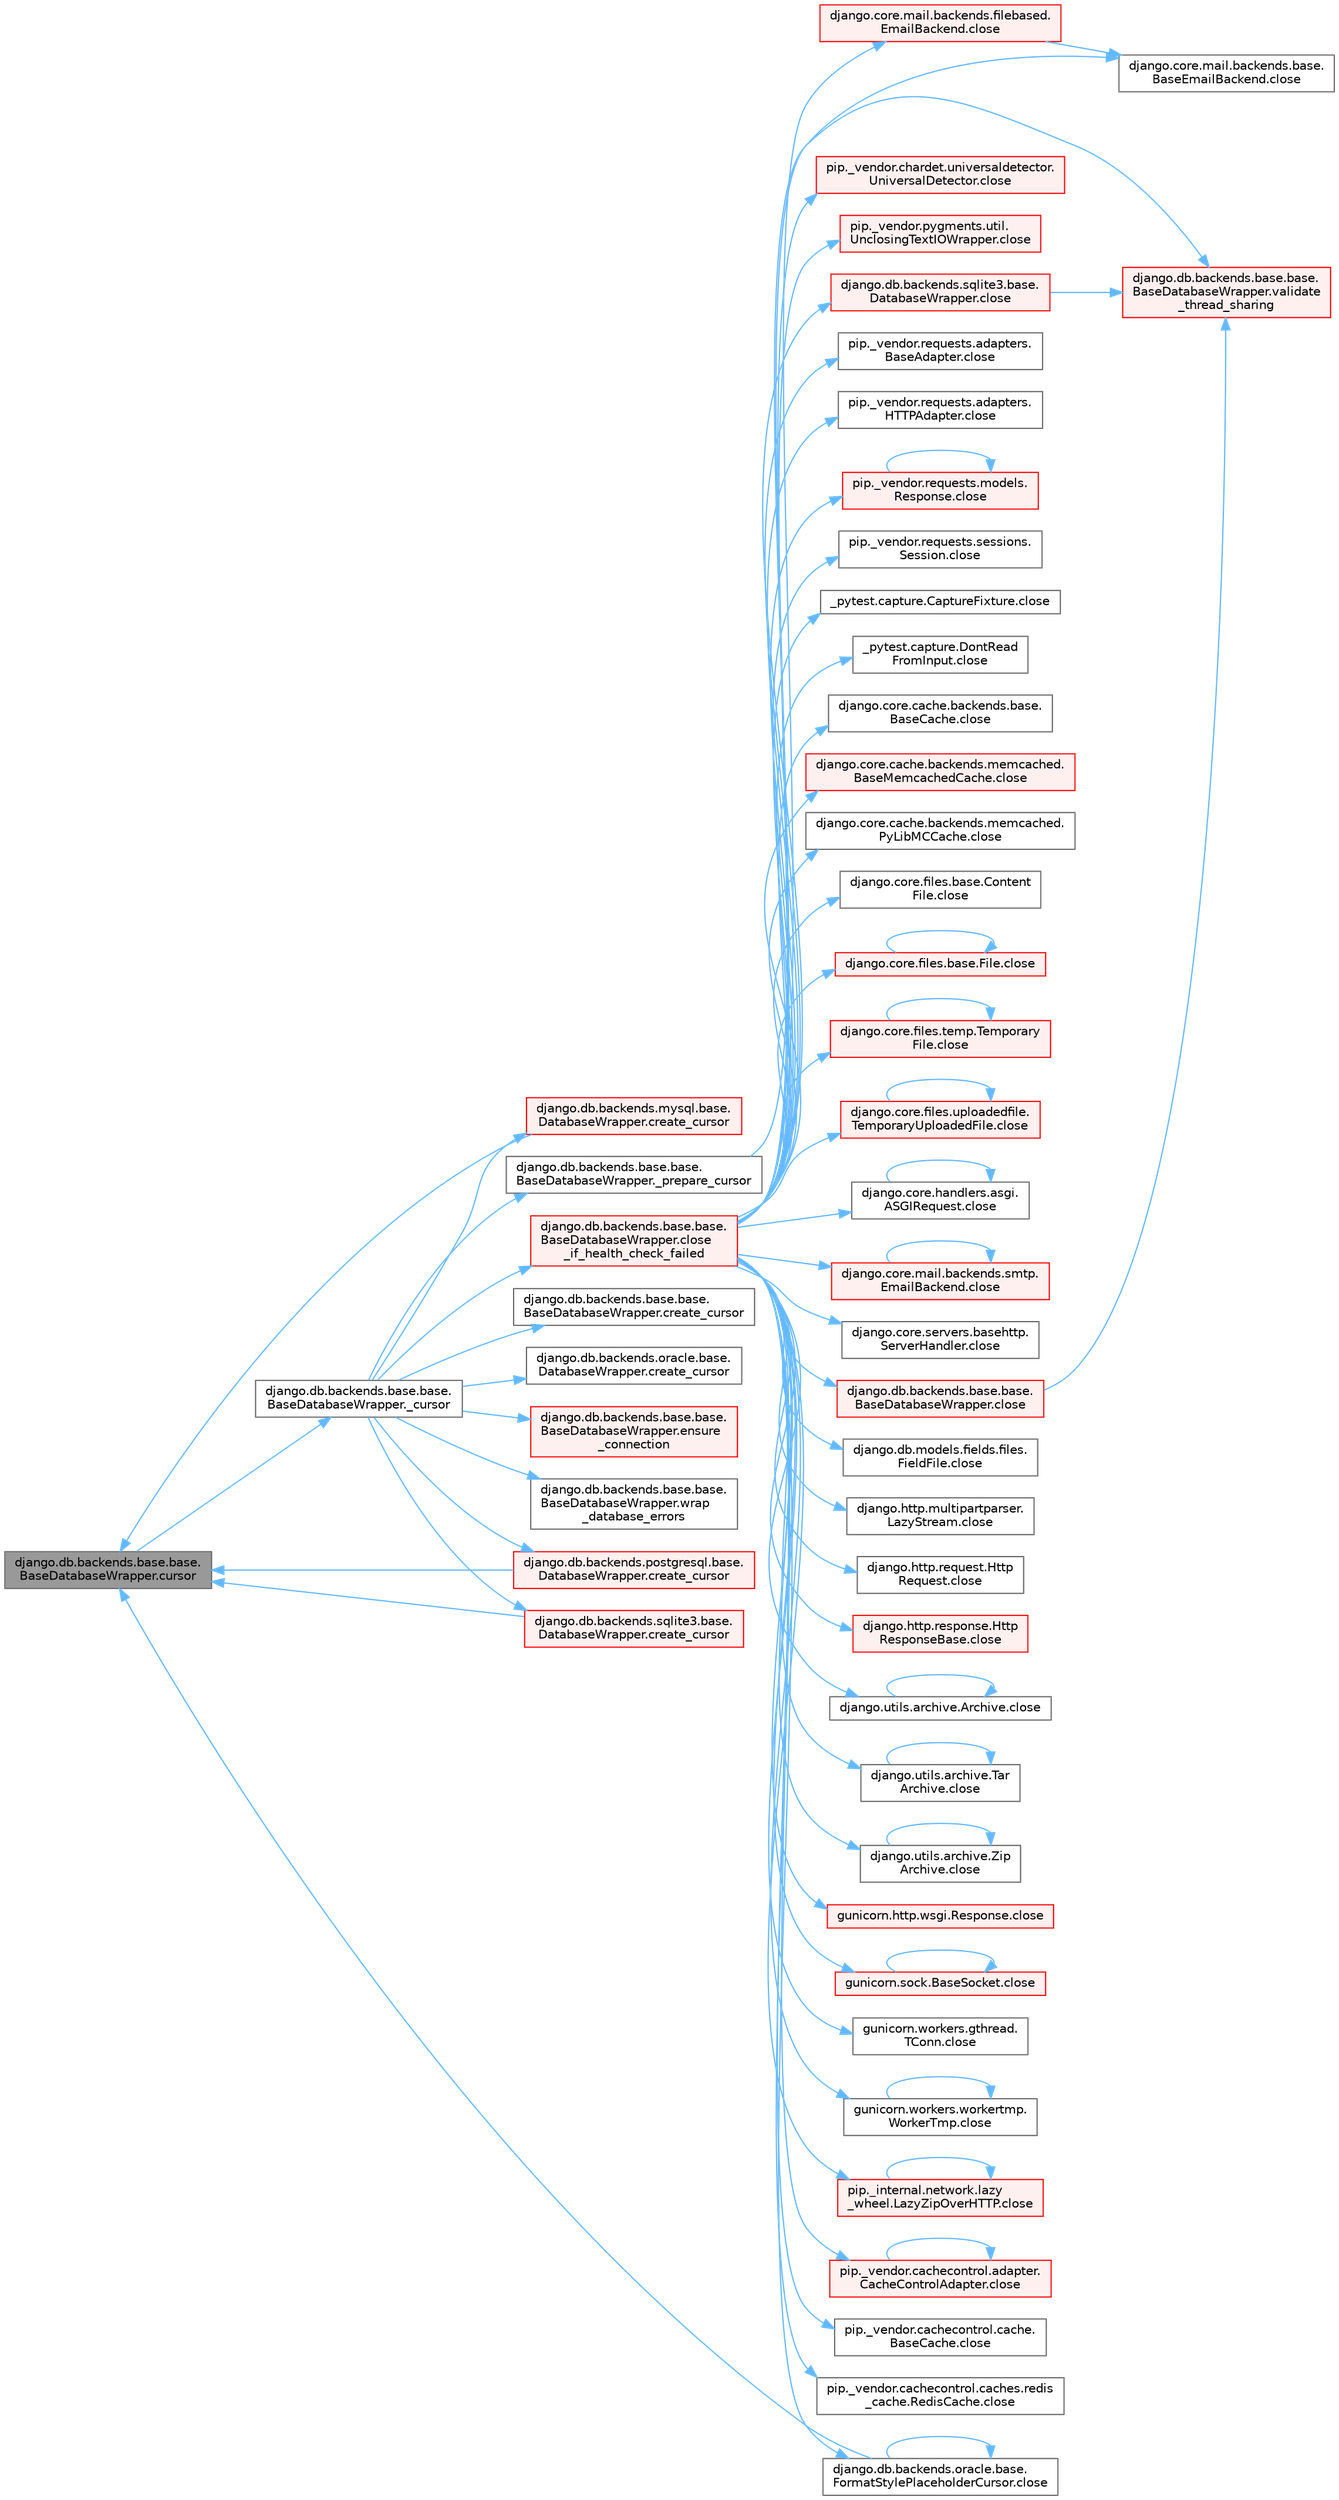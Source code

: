 digraph "django.db.backends.base.base.BaseDatabaseWrapper.cursor"
{
 // LATEX_PDF_SIZE
  bgcolor="transparent";
  edge [fontname=Helvetica,fontsize=10,labelfontname=Helvetica,labelfontsize=10];
  node [fontname=Helvetica,fontsize=10,shape=box,height=0.2,width=0.4];
  rankdir="LR";
  Node1 [id="Node000001",label="django.db.backends.base.base.\lBaseDatabaseWrapper.cursor",height=0.2,width=0.4,color="gray40", fillcolor="grey60", style="filled", fontcolor="black",tooltip=" "];
  Node1 -> Node2 [id="edge1_Node000001_Node000002",color="steelblue1",style="solid",tooltip=" "];
  Node2 [id="Node000002",label="django.db.backends.base.base.\lBaseDatabaseWrapper._cursor",height=0.2,width=0.4,color="grey40", fillcolor="white", style="filled",URL="$classdjango_1_1db_1_1backends_1_1base_1_1base_1_1_base_database_wrapper.html#a4ab6e7f33d17ad7228f40516ace60c5f",tooltip=" "];
  Node2 -> Node3 [id="edge2_Node000002_Node000003",color="steelblue1",style="solid",tooltip=" "];
  Node3 [id="Node000003",label="django.db.backends.base.base.\lBaseDatabaseWrapper._prepare_cursor",height=0.2,width=0.4,color="grey40", fillcolor="white", style="filled",URL="$classdjango_1_1db_1_1backends_1_1base_1_1base_1_1_base_database_wrapper.html#af8f50dc5cd42b79109d8a262398e6c1c",tooltip=" "];
  Node3 -> Node4 [id="edge3_Node000003_Node000004",color="steelblue1",style="solid",tooltip=" "];
  Node4 [id="Node000004",label="django.db.backends.base.base.\lBaseDatabaseWrapper.validate\l_thread_sharing",height=0.2,width=0.4,color="red", fillcolor="#FFF0F0", style="filled",URL="$classdjango_1_1db_1_1backends_1_1base_1_1base_1_1_base_database_wrapper.html#adea4e3380c08118490c13a61f2d3f89a",tooltip=" "];
  Node2 -> Node25 [id="edge4_Node000002_Node000025",color="steelblue1",style="solid",tooltip=" "];
  Node25 [id="Node000025",label="django.db.backends.base.base.\lBaseDatabaseWrapper.close\l_if_health_check_failed",height=0.2,width=0.4,color="red", fillcolor="#FFF0F0", style="filled",URL="$classdjango_1_1db_1_1backends_1_1base_1_1base_1_1_base_database_wrapper.html#a3f4d11734d2da94781f00468b6bd3981",tooltip=" "];
  Node25 -> Node26 [id="edge5_Node000025_Node000026",color="steelblue1",style="solid",tooltip=" "];
  Node26 [id="Node000026",label="_pytest.capture.CaptureFixture.close",height=0.2,width=0.4,color="grey40", fillcolor="white", style="filled",URL="$class__pytest_1_1capture_1_1_capture_fixture.html#ac018b3a02c2aff2047974ced57907cd0",tooltip=" "];
  Node25 -> Node27 [id="edge6_Node000025_Node000027",color="steelblue1",style="solid",tooltip=" "];
  Node27 [id="Node000027",label="_pytest.capture.DontRead\lFromInput.close",height=0.2,width=0.4,color="grey40", fillcolor="white", style="filled",URL="$class__pytest_1_1capture_1_1_dont_read_from_input.html#accf28daf7db40f53462752cc02bbdd32",tooltip=" "];
  Node25 -> Node28 [id="edge7_Node000025_Node000028",color="steelblue1",style="solid",tooltip=" "];
  Node28 [id="Node000028",label="django.core.cache.backends.base.\lBaseCache.close",height=0.2,width=0.4,color="grey40", fillcolor="white", style="filled",URL="$classdjango_1_1core_1_1cache_1_1backends_1_1base_1_1_base_cache.html#ae5d10e57a1ab2b99171e943370da8cf3",tooltip=" "];
  Node25 -> Node29 [id="edge8_Node000025_Node000029",color="steelblue1",style="solid",tooltip=" "];
  Node29 [id="Node000029",label="django.core.cache.backends.memcached.\lBaseMemcachedCache.close",height=0.2,width=0.4,color="red", fillcolor="#FFF0F0", style="filled",URL="$classdjango_1_1core_1_1cache_1_1backends_1_1memcached_1_1_base_memcached_cache.html#ab36ac92f106d8dacc64d539b447a5e37",tooltip=" "];
  Node25 -> Node32 [id="edge9_Node000025_Node000032",color="steelblue1",style="solid",tooltip=" "];
  Node32 [id="Node000032",label="django.core.cache.backends.memcached.\lPyLibMCCache.close",height=0.2,width=0.4,color="grey40", fillcolor="white", style="filled",URL="$classdjango_1_1core_1_1cache_1_1backends_1_1memcached_1_1_py_lib_m_c_cache.html#a76cb2e86bb346b70433dfe177597da58",tooltip=" "];
  Node25 -> Node33 [id="edge10_Node000025_Node000033",color="steelblue1",style="solid",tooltip=" "];
  Node33 [id="Node000033",label="django.core.files.base.Content\lFile.close",height=0.2,width=0.4,color="grey40", fillcolor="white", style="filled",URL="$classdjango_1_1core_1_1files_1_1base_1_1_content_file.html#a09ae22d8cfcf28936b97a8eba0fd85cb",tooltip=" "];
  Node25 -> Node34 [id="edge11_Node000025_Node000034",color="steelblue1",style="solid",tooltip=" "];
  Node34 [id="Node000034",label="django.core.files.base.File.close",height=0.2,width=0.4,color="red", fillcolor="#FFF0F0", style="filled",URL="$classdjango_1_1core_1_1files_1_1base_1_1_file.html#a0ff3dc914f2c207114a150eaac429bdc",tooltip=" "];
  Node34 -> Node34 [id="edge12_Node000034_Node000034",color="steelblue1",style="solid",tooltip=" "];
  Node25 -> Node42 [id="edge13_Node000025_Node000042",color="steelblue1",style="solid",tooltip=" "];
  Node42 [id="Node000042",label="django.core.files.temp.Temporary\lFile.close",height=0.2,width=0.4,color="red", fillcolor="#FFF0F0", style="filled",URL="$classdjango_1_1core_1_1files_1_1temp_1_1_temporary_file.html#a3137c46b13cae4e5e6fe6489e42677d5",tooltip=" "];
  Node42 -> Node42 [id="edge14_Node000042_Node000042",color="steelblue1",style="solid",tooltip=" "];
  Node25 -> Node1048 [id="edge15_Node000025_Node001048",color="steelblue1",style="solid",tooltip=" "];
  Node1048 [id="Node001048",label="django.core.files.uploadedfile.\lTemporaryUploadedFile.close",height=0.2,width=0.4,color="red", fillcolor="#FFF0F0", style="filled",URL="$classdjango_1_1core_1_1files_1_1uploadedfile_1_1_temporary_uploaded_file.html#a01ddb9d43a99baf6157c1d60b37198cd",tooltip=" "];
  Node1048 -> Node1048 [id="edge16_Node001048_Node001048",color="steelblue1",style="solid",tooltip=" "];
  Node25 -> Node1049 [id="edge17_Node000025_Node001049",color="steelblue1",style="solid",tooltip=" "];
  Node1049 [id="Node001049",label="django.core.handlers.asgi.\lASGIRequest.close",height=0.2,width=0.4,color="grey40", fillcolor="white", style="filled",URL="$classdjango_1_1core_1_1handlers_1_1asgi_1_1_a_s_g_i_request.html#a2f3a1c1c50b4cf63ef552b4f96cc4f7f",tooltip=" "];
  Node1049 -> Node1049 [id="edge18_Node001049_Node001049",color="steelblue1",style="solid",tooltip=" "];
  Node25 -> Node1050 [id="edge19_Node000025_Node001050",color="steelblue1",style="solid",tooltip=" "];
  Node1050 [id="Node001050",label="django.core.mail.backends.base.\lBaseEmailBackend.close",height=0.2,width=0.4,color="grey40", fillcolor="white", style="filled",URL="$classdjango_1_1core_1_1mail_1_1backends_1_1base_1_1_base_email_backend.html#a358a8107d966c2d82d9eb9d18565784e",tooltip=" "];
  Node25 -> Node1051 [id="edge20_Node000025_Node001051",color="steelblue1",style="solid",tooltip=" "];
  Node1051 [id="Node001051",label="django.core.mail.backends.filebased.\lEmailBackend.close",height=0.2,width=0.4,color="red", fillcolor="#FFF0F0", style="filled",URL="$classdjango_1_1core_1_1mail_1_1backends_1_1filebased_1_1_email_backend.html#af90ba8a487930e530a20ceb03669a672",tooltip=" "];
  Node1051 -> Node1050 [id="edge21_Node001051_Node001050",color="steelblue1",style="solid",tooltip=" "];
  Node25 -> Node1052 [id="edge22_Node000025_Node001052",color="steelblue1",style="solid",tooltip=" "];
  Node1052 [id="Node001052",label="django.core.mail.backends.smtp.\lEmailBackend.close",height=0.2,width=0.4,color="red", fillcolor="#FFF0F0", style="filled",URL="$classdjango_1_1core_1_1mail_1_1backends_1_1smtp_1_1_email_backend.html#a6ac7253539c4f1102986c6df417fb050",tooltip=" "];
  Node1052 -> Node1052 [id="edge23_Node001052_Node001052",color="steelblue1",style="solid",tooltip=" "];
  Node25 -> Node1053 [id="edge24_Node000025_Node001053",color="steelblue1",style="solid",tooltip=" "];
  Node1053 [id="Node001053",label="django.core.servers.basehttp.\lServerHandler.close",height=0.2,width=0.4,color="grey40", fillcolor="white", style="filled",URL="$classdjango_1_1core_1_1servers_1_1basehttp_1_1_server_handler.html#a67022bc1dc85a75307901027d41a6a61",tooltip=" "];
  Node25 -> Node1054 [id="edge25_Node000025_Node001054",color="steelblue1",style="solid",tooltip=" "];
  Node1054 [id="Node001054",label="django.db.backends.base.base.\lBaseDatabaseWrapper.close",height=0.2,width=0.4,color="red", fillcolor="#FFF0F0", style="filled",URL="$classdjango_1_1db_1_1backends_1_1base_1_1base_1_1_base_database_wrapper.html#a01214a9b91408274fbc34cb062baf2bc",tooltip=" "];
  Node1054 -> Node4 [id="edge26_Node001054_Node000004",color="steelblue1",style="solid",tooltip=" "];
  Node25 -> Node1059 [id="edge27_Node000025_Node001059",color="steelblue1",style="solid",tooltip=" "];
  Node1059 [id="Node001059",label="django.db.backends.oracle.base.\lFormatStylePlaceholderCursor.close",height=0.2,width=0.4,color="grey40", fillcolor="white", style="filled",URL="$classdjango_1_1db_1_1backends_1_1oracle_1_1base_1_1_format_style_placeholder_cursor.html#aebbf24b6a824d4e0fb370ce417d41f93",tooltip=" "];
  Node1059 -> Node1059 [id="edge28_Node001059_Node001059",color="steelblue1",style="solid",tooltip=" "];
  Node1059 -> Node1 [id="edge29_Node001059_Node000001",color="steelblue1",style="solid",tooltip=" "];
  Node25 -> Node1060 [id="edge30_Node000025_Node001060",color="steelblue1",style="solid",tooltip=" "];
  Node1060 [id="Node001060",label="django.db.backends.sqlite3.base.\lDatabaseWrapper.close",height=0.2,width=0.4,color="red", fillcolor="#FFF0F0", style="filled",URL="$classdjango_1_1db_1_1backends_1_1sqlite3_1_1base_1_1_database_wrapper.html#accb46eb6dd574171611ec4912f677d3f",tooltip=" "];
  Node1060 -> Node4 [id="edge31_Node001060_Node000004",color="steelblue1",style="solid",tooltip=" "];
  Node25 -> Node1063 [id="edge32_Node000025_Node001063",color="steelblue1",style="solid",tooltip=" "];
  Node1063 [id="Node001063",label="django.db.models.fields.files.\lFieldFile.close",height=0.2,width=0.4,color="grey40", fillcolor="white", style="filled",URL="$classdjango_1_1db_1_1models_1_1fields_1_1files_1_1_field_file.html#a7764f6ac41d2cf2e0e60639dff4d7f03",tooltip=" "];
  Node25 -> Node1064 [id="edge33_Node000025_Node001064",color="steelblue1",style="solid",tooltip=" "];
  Node1064 [id="Node001064",label="django.http.multipartparser.\lLazyStream.close",height=0.2,width=0.4,color="grey40", fillcolor="white", style="filled",URL="$classdjango_1_1http_1_1multipartparser_1_1_lazy_stream.html#a8cc031a8e3e86872b4d5d12ebb448573",tooltip=" "];
  Node25 -> Node1065 [id="edge34_Node000025_Node001065",color="steelblue1",style="solid",tooltip=" "];
  Node1065 [id="Node001065",label="django.http.request.Http\lRequest.close",height=0.2,width=0.4,color="grey40", fillcolor="white", style="filled",URL="$classdjango_1_1http_1_1request_1_1_http_request.html#a13db25295d57830ab61aed1a8339842e",tooltip=" "];
  Node25 -> Node1066 [id="edge35_Node000025_Node001066",color="steelblue1",style="solid",tooltip=" "];
  Node1066 [id="Node001066",label="django.http.response.Http\lResponseBase.close",height=0.2,width=0.4,color="red", fillcolor="#FFF0F0", style="filled",URL="$classdjango_1_1http_1_1response_1_1_http_response_base.html#a2e18a8319fb2b68853f032a3a1e93ffe",tooltip=" "];
  Node25 -> Node1067 [id="edge36_Node000025_Node001067",color="steelblue1",style="solid",tooltip=" "];
  Node1067 [id="Node001067",label="django.utils.archive.Archive.close",height=0.2,width=0.4,color="grey40", fillcolor="white", style="filled",URL="$classdjango_1_1utils_1_1archive_1_1_archive.html#a5fe062c89d687d218982c9c523c74c2a",tooltip=" "];
  Node1067 -> Node1067 [id="edge37_Node001067_Node001067",color="steelblue1",style="solid",tooltip=" "];
  Node25 -> Node1068 [id="edge38_Node000025_Node001068",color="steelblue1",style="solid",tooltip=" "];
  Node1068 [id="Node001068",label="django.utils.archive.Tar\lArchive.close",height=0.2,width=0.4,color="grey40", fillcolor="white", style="filled",URL="$classdjango_1_1utils_1_1archive_1_1_tar_archive.html#a9f92da2fc83a8bf18400412a9cf77836",tooltip=" "];
  Node1068 -> Node1068 [id="edge39_Node001068_Node001068",color="steelblue1",style="solid",tooltip=" "];
  Node25 -> Node1069 [id="edge40_Node000025_Node001069",color="steelblue1",style="solid",tooltip=" "];
  Node1069 [id="Node001069",label="django.utils.archive.Zip\lArchive.close",height=0.2,width=0.4,color="grey40", fillcolor="white", style="filled",URL="$classdjango_1_1utils_1_1archive_1_1_zip_archive.html#a72926f0c232970ff5bf94a7082dd5ac9",tooltip=" "];
  Node1069 -> Node1069 [id="edge41_Node001069_Node001069",color="steelblue1",style="solid",tooltip=" "];
  Node25 -> Node1070 [id="edge42_Node000025_Node001070",color="steelblue1",style="solid",tooltip=" "];
  Node1070 [id="Node001070",label="gunicorn.http.wsgi.Response.close",height=0.2,width=0.4,color="red", fillcolor="#FFF0F0", style="filled",URL="$classgunicorn_1_1http_1_1wsgi_1_1_response.html#a046ea28916c2a721d57a5852261bef24",tooltip=" "];
  Node25 -> Node1077 [id="edge43_Node000025_Node001077",color="steelblue1",style="solid",tooltip=" "];
  Node1077 [id="Node001077",label="gunicorn.sock.BaseSocket.close",height=0.2,width=0.4,color="red", fillcolor="#FFF0F0", style="filled",URL="$classgunicorn_1_1sock_1_1_base_socket.html#af2002e81bf30cc8c6614f9568af6ef06",tooltip=" "];
  Node1077 -> Node1077 [id="edge44_Node001077_Node001077",color="steelblue1",style="solid",tooltip=" "];
  Node25 -> Node1119 [id="edge45_Node000025_Node001119",color="steelblue1",style="solid",tooltip=" "];
  Node1119 [id="Node001119",label="gunicorn.workers.gthread.\lTConn.close",height=0.2,width=0.4,color="grey40", fillcolor="white", style="filled",URL="$classgunicorn_1_1workers_1_1gthread_1_1_t_conn.html#aa302868e132a81509a48f46789d6afc4",tooltip=" "];
  Node25 -> Node1120 [id="edge46_Node000025_Node001120",color="steelblue1",style="solid",tooltip=" "];
  Node1120 [id="Node001120",label="gunicorn.workers.workertmp.\lWorkerTmp.close",height=0.2,width=0.4,color="grey40", fillcolor="white", style="filled",URL="$classgunicorn_1_1workers_1_1workertmp_1_1_worker_tmp.html#ae6bf726cee2be8f52fa4bbe0f868d3c6",tooltip=" "];
  Node1120 -> Node1120 [id="edge47_Node001120_Node001120",color="steelblue1",style="solid",tooltip=" "];
  Node25 -> Node1121 [id="edge48_Node000025_Node001121",color="steelblue1",style="solid",tooltip=" "];
  Node1121 [id="Node001121",label="pip._internal.network.lazy\l_wheel.LazyZipOverHTTP.close",height=0.2,width=0.4,color="red", fillcolor="#FFF0F0", style="filled",URL="$classpip_1_1__internal_1_1network_1_1lazy__wheel_1_1_lazy_zip_over_h_t_t_p.html#a6aeec11453c683f141b9fe121163a8d0",tooltip=" "];
  Node1121 -> Node1121 [id="edge49_Node001121_Node001121",color="steelblue1",style="solid",tooltip=" "];
  Node25 -> Node1122 [id="edge50_Node000025_Node001122",color="steelblue1",style="solid",tooltip=" "];
  Node1122 [id="Node001122",label="pip._vendor.cachecontrol.adapter.\lCacheControlAdapter.close",height=0.2,width=0.4,color="red", fillcolor="#FFF0F0", style="filled",URL="$classpip_1_1__vendor_1_1cachecontrol_1_1adapter_1_1_cache_control_adapter.html#a085c6ea7434042e9af7286a8875fb646",tooltip=" "];
  Node1122 -> Node1122 [id="edge51_Node001122_Node001122",color="steelblue1",style="solid",tooltip=" "];
  Node25 -> Node1125 [id="edge52_Node000025_Node001125",color="steelblue1",style="solid",tooltip=" "];
  Node1125 [id="Node001125",label="pip._vendor.cachecontrol.cache.\lBaseCache.close",height=0.2,width=0.4,color="grey40", fillcolor="white", style="filled",URL="$classpip_1_1__vendor_1_1cachecontrol_1_1cache_1_1_base_cache.html#aed3b918393d941c531ffda7afa8968c5",tooltip=" "];
  Node25 -> Node1126 [id="edge53_Node000025_Node001126",color="steelblue1",style="solid",tooltip=" "];
  Node1126 [id="Node001126",label="pip._vendor.cachecontrol.caches.redis\l_cache.RedisCache.close",height=0.2,width=0.4,color="grey40", fillcolor="white", style="filled",URL="$classpip_1_1__vendor_1_1cachecontrol_1_1caches_1_1redis__cache_1_1_redis_cache.html#a3703f11cd74de5a2d416b33208df6710",tooltip=" "];
  Node25 -> Node1127 [id="edge54_Node000025_Node001127",color="steelblue1",style="solid",tooltip=" "];
  Node1127 [id="Node001127",label="pip._vendor.chardet.universaldetector.\lUniversalDetector.close",height=0.2,width=0.4,color="red", fillcolor="#FFF0F0", style="filled",URL="$classpip_1_1__vendor_1_1chardet_1_1universaldetector_1_1_universal_detector.html#a2a729e7ae145e4953628aac35a1478d1",tooltip=" "];
  Node25 -> Node1134 [id="edge55_Node000025_Node001134",color="steelblue1",style="solid",tooltip=" "];
  Node1134 [id="Node001134",label="pip._vendor.pygments.util.\lUnclosingTextIOWrapper.close",height=0.2,width=0.4,color="red", fillcolor="#FFF0F0", style="filled",URL="$classpip_1_1__vendor_1_1pygments_1_1util_1_1_unclosing_text_i_o_wrapper.html#a8b7334932e365946b03244a148e50846",tooltip=" "];
  Node25 -> Node3087 [id="edge56_Node000025_Node003087",color="steelblue1",style="solid",tooltip=" "];
  Node3087 [id="Node003087",label="pip._vendor.requests.adapters.\lBaseAdapter.close",height=0.2,width=0.4,color="grey40", fillcolor="white", style="filled",URL="$classpip_1_1__vendor_1_1requests_1_1adapters_1_1_base_adapter.html#ab52f259a4633310e303f4ac6b07eb1e5",tooltip=" "];
  Node25 -> Node3088 [id="edge57_Node000025_Node003088",color="steelblue1",style="solid",tooltip=" "];
  Node3088 [id="Node003088",label="pip._vendor.requests.adapters.\lHTTPAdapter.close",height=0.2,width=0.4,color="grey40", fillcolor="white", style="filled",URL="$classpip_1_1__vendor_1_1requests_1_1adapters_1_1_h_t_t_p_adapter.html#abce959ea97f8378278ff019c78481a11",tooltip=" "];
  Node25 -> Node3089 [id="edge58_Node000025_Node003089",color="steelblue1",style="solid",tooltip=" "];
  Node3089 [id="Node003089",label="pip._vendor.requests.models.\lResponse.close",height=0.2,width=0.4,color="red", fillcolor="#FFF0F0", style="filled",URL="$classpip_1_1__vendor_1_1requests_1_1models_1_1_response.html#ad28d6ce5be5b46752b43673257562918",tooltip=" "];
  Node3089 -> Node3089 [id="edge59_Node003089_Node003089",color="steelblue1",style="solid",tooltip=" "];
  Node25 -> Node3090 [id="edge60_Node000025_Node003090",color="steelblue1",style="solid",tooltip=" "];
  Node3090 [id="Node003090",label="pip._vendor.requests.sessions.\lSession.close",height=0.2,width=0.4,color="grey40", fillcolor="white", style="filled",URL="$classpip_1_1__vendor_1_1requests_1_1sessions_1_1_session.html#a68f6778af4ee2d650c2669eab73f7316",tooltip=" "];
  Node2 -> Node4244 [id="edge61_Node000002_Node004244",color="steelblue1",style="solid",tooltip=" "];
  Node4244 [id="Node004244",label="django.db.backends.base.base.\lBaseDatabaseWrapper.create_cursor",height=0.2,width=0.4,color="grey40", fillcolor="white", style="filled",URL="$classdjango_1_1db_1_1backends_1_1base_1_1base_1_1_base_database_wrapper.html#ad5770c39dbfca2cff60c756f9da65e7e",tooltip=" "];
  Node2 -> Node4245 [id="edge62_Node000002_Node004245",color="steelblue1",style="solid",tooltip=" "];
  Node4245 [id="Node004245",label="django.db.backends.mysql.base.\lDatabaseWrapper.create_cursor",height=0.2,width=0.4,color="red", fillcolor="#FFF0F0", style="filled",URL="$classdjango_1_1db_1_1backends_1_1mysql_1_1base_1_1_database_wrapper.html#a0ff5c552844653c9008b2c1c843cb949",tooltip=" "];
  Node4245 -> Node1 [id="edge63_Node004245_Node000001",color="steelblue1",style="solid",tooltip=" "];
  Node2 -> Node4246 [id="edge64_Node000002_Node004246",color="steelblue1",style="solid",tooltip=" "];
  Node4246 [id="Node004246",label="django.db.backends.oracle.base.\lDatabaseWrapper.create_cursor",height=0.2,width=0.4,color="grey40", fillcolor="white", style="filled",URL="$classdjango_1_1db_1_1backends_1_1oracle_1_1base_1_1_database_wrapper.html#a82a148a124e32910f7432160ddc47da4",tooltip=" "];
  Node2 -> Node4247 [id="edge65_Node000002_Node004247",color="steelblue1",style="solid",tooltip=" "];
  Node4247 [id="Node004247",label="django.db.backends.postgresql.base.\lDatabaseWrapper.create_cursor",height=0.2,width=0.4,color="red", fillcolor="#FFF0F0", style="filled",URL="$classdjango_1_1db_1_1backends_1_1postgresql_1_1base_1_1_database_wrapper.html#a0097c2f901cc5ac98af1b51b05eafec1",tooltip=" "];
  Node4247 -> Node1 [id="edge66_Node004247_Node000001",color="steelblue1",style="solid",tooltip=" "];
  Node2 -> Node4248 [id="edge67_Node000002_Node004248",color="steelblue1",style="solid",tooltip=" "];
  Node4248 [id="Node004248",label="django.db.backends.sqlite3.base.\lDatabaseWrapper.create_cursor",height=0.2,width=0.4,color="red", fillcolor="#FFF0F0", style="filled",URL="$classdjango_1_1db_1_1backends_1_1sqlite3_1_1base_1_1_database_wrapper.html#a432ac337ae585453ec5c6c37a42ba892",tooltip=" "];
  Node4248 -> Node1 [id="edge68_Node004248_Node000001",color="steelblue1",style="solid",tooltip=" "];
  Node2 -> Node4259 [id="edge69_Node000002_Node004259",color="steelblue1",style="solid",tooltip=" "];
  Node4259 [id="Node004259",label="django.db.backends.base.base.\lBaseDatabaseWrapper.ensure\l_connection",height=0.2,width=0.4,color="red", fillcolor="#FFF0F0", style="filled",URL="$classdjango_1_1db_1_1backends_1_1base_1_1base_1_1_base_database_wrapper.html#a92c7bfe2efb05b06bb23cc7de201dbb5",tooltip=" "];
  Node2 -> Node1056 [id="edge70_Node000002_Node001056",color="steelblue1",style="solid",tooltip=" "];
  Node1056 [id="Node001056",label="django.db.backends.base.base.\lBaseDatabaseWrapper.wrap\l_database_errors",height=0.2,width=0.4,color="grey40", fillcolor="white", style="filled",URL="$classdjango_1_1db_1_1backends_1_1base_1_1base_1_1_base_database_wrapper.html#a050bf6b64d53029621c20b8f56b13596",tooltip=" "];
}
